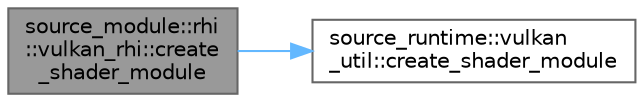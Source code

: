 digraph "source_module::rhi::vulkan_rhi::create_shader_module"
{
 // LATEX_PDF_SIZE
  bgcolor="transparent";
  edge [fontname=Helvetica,fontsize=10,labelfontname=Helvetica,labelfontsize=10];
  node [fontname=Helvetica,fontsize=10,shape=box,height=0.2,width=0.4];
  rankdir="LR";
  Node1 [id="Node000001",label="source_module::rhi\l::vulkan_rhi::create\l_shader_module",height=0.2,width=0.4,color="gray40", fillcolor="grey60", style="filled", fontcolor="black",tooltip=" "];
  Node1 -> Node2 [id="edge2_Node000001_Node000002",color="steelblue1",style="solid",tooltip=" "];
  Node2 [id="Node000002",label="source_runtime::vulkan\l_util::create_shader_module",height=0.2,width=0.4,color="grey40", fillcolor="white", style="filled",URL="$classsource__runtime_1_1vulkan__util.html#a96f2b96512a54f82659877d571735746",tooltip=" "];
}

